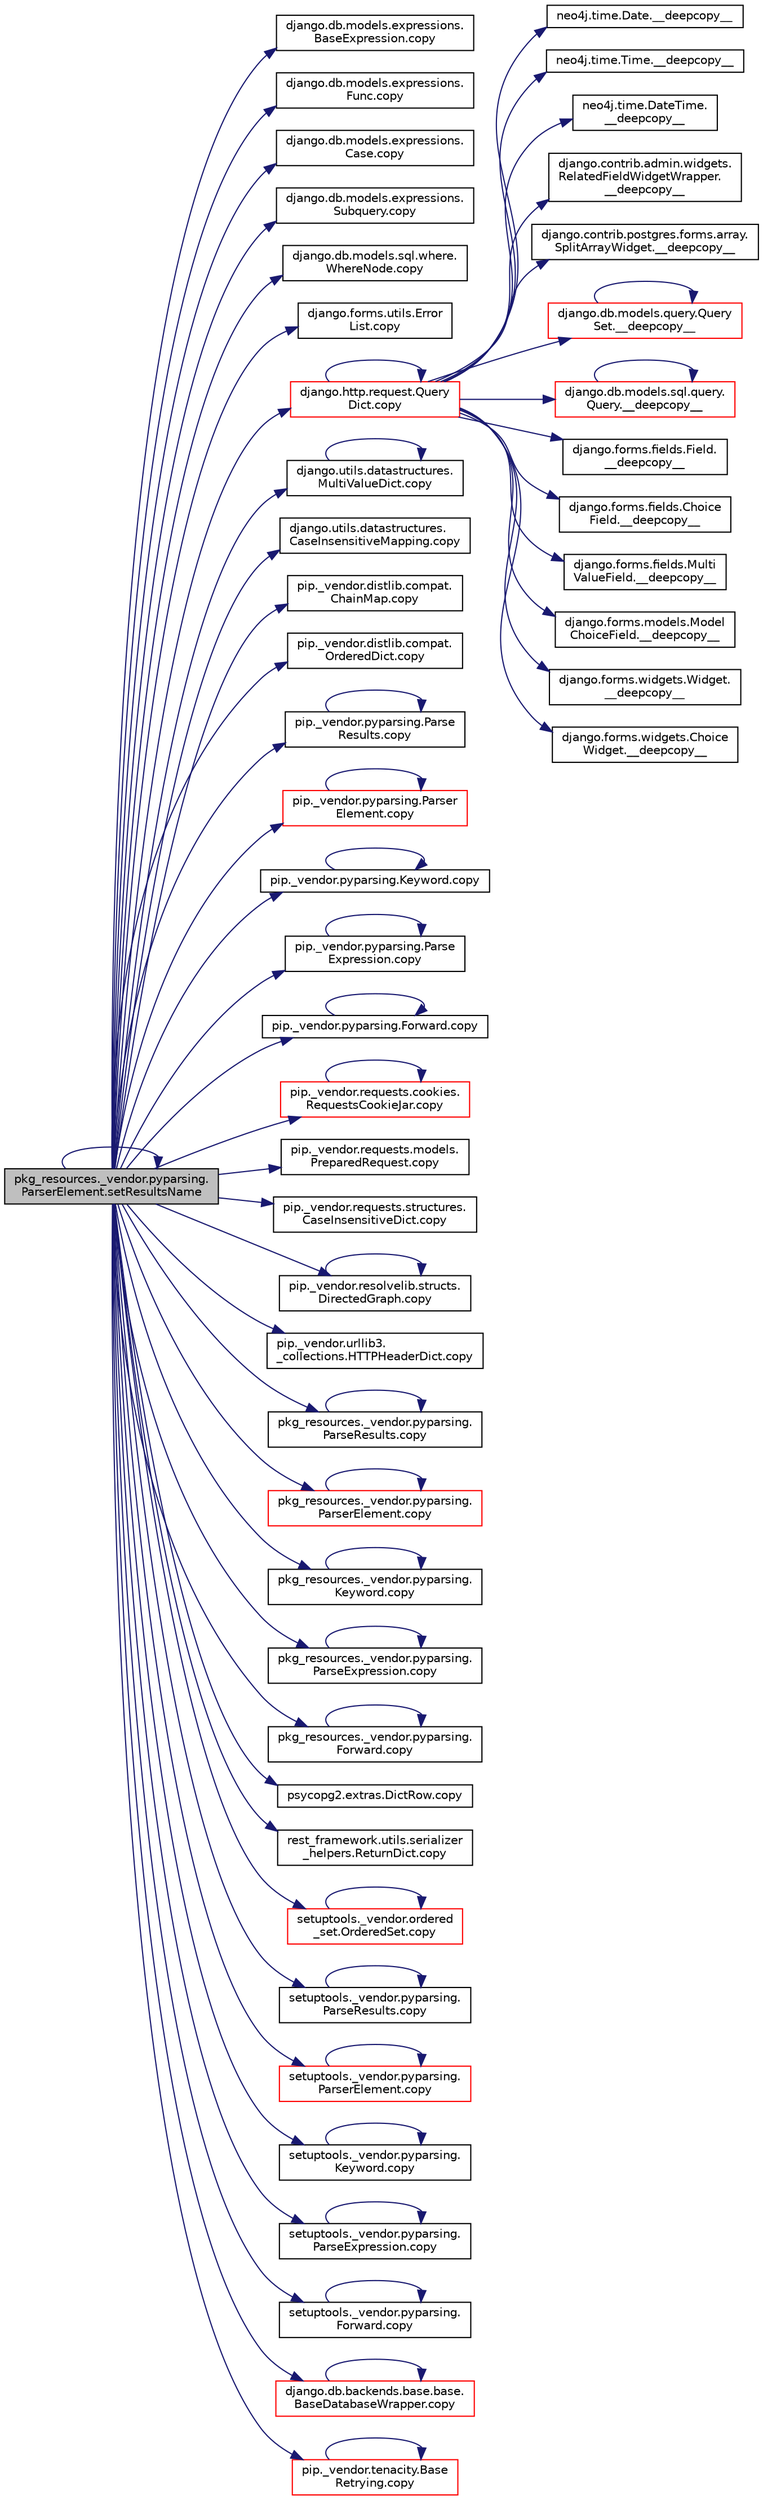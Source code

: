 digraph "pkg_resources._vendor.pyparsing.ParserElement.setResultsName"
{
 // LATEX_PDF_SIZE
  edge [fontname="Helvetica",fontsize="10",labelfontname="Helvetica",labelfontsize="10"];
  node [fontname="Helvetica",fontsize="10",shape=record];
  rankdir="LR";
  Node1 [label="pkg_resources._vendor.pyparsing.\lParserElement.setResultsName",height=0.2,width=0.4,color="black", fillcolor="grey75", style="filled", fontcolor="black",tooltip=" "];
  Node1 -> Node2 [color="midnightblue",fontsize="10",style="solid",fontname="Helvetica"];
  Node2 [label="django.db.models.expressions.\lBaseExpression.copy",height=0.2,width=0.4,color="black", fillcolor="white", style="filled",URL="$de/d6b/classdjango_1_1db_1_1models_1_1expressions_1_1_base_expression.html#afa2dc964631476d4b33896c1d8fbb291",tooltip=" "];
  Node1 -> Node3 [color="midnightblue",fontsize="10",style="solid",fontname="Helvetica"];
  Node3 [label="django.db.models.expressions.\lFunc.copy",height=0.2,width=0.4,color="black", fillcolor="white", style="filled",URL="$d8/d57/classdjango_1_1db_1_1models_1_1expressions_1_1_func.html#a46db61ba5b52127f08d7efb8b7d1ddd2",tooltip=" "];
  Node1 -> Node4 [color="midnightblue",fontsize="10",style="solid",fontname="Helvetica"];
  Node4 [label="django.db.models.expressions.\lCase.copy",height=0.2,width=0.4,color="black", fillcolor="white", style="filled",URL="$dc/dfd/classdjango_1_1db_1_1models_1_1expressions_1_1_case.html#aceed1eda89585762f9ab19160209a3d7",tooltip=" "];
  Node1 -> Node5 [color="midnightblue",fontsize="10",style="solid",fontname="Helvetica"];
  Node5 [label="django.db.models.expressions.\lSubquery.copy",height=0.2,width=0.4,color="black", fillcolor="white", style="filled",URL="$d9/dc7/classdjango_1_1db_1_1models_1_1expressions_1_1_subquery.html#a3b4faa6d47d163289d175dd11e0aeec8",tooltip=" "];
  Node1 -> Node6 [color="midnightblue",fontsize="10",style="solid",fontname="Helvetica"];
  Node6 [label="django.db.models.sql.where.\lWhereNode.copy",height=0.2,width=0.4,color="black", fillcolor="white", style="filled",URL="$db/da3/classdjango_1_1db_1_1models_1_1sql_1_1where_1_1_where_node.html#aca6b303a34ab7ee1b8f08ffbe3a74856",tooltip=" "];
  Node1 -> Node7 [color="midnightblue",fontsize="10",style="solid",fontname="Helvetica"];
  Node7 [label="django.forms.utils.Error\lList.copy",height=0.2,width=0.4,color="black", fillcolor="white", style="filled",URL="$da/def/classdjango_1_1forms_1_1utils_1_1_error_list.html#ad1519f3b1cd301dc53dce8a20258b660",tooltip=" "];
  Node1 -> Node8 [color="midnightblue",fontsize="10",style="solid",fontname="Helvetica"];
  Node8 [label="django.http.request.Query\lDict.copy",height=0.2,width=0.4,color="red", fillcolor="white", style="filled",URL="$d3/dd6/classdjango_1_1http_1_1request_1_1_query_dict.html#ae0e3cea351ea34f0e9139f73870da81e",tooltip=" "];
  Node8 -> Node9 [color="midnightblue",fontsize="10",style="solid",fontname="Helvetica"];
  Node9 [label="neo4j.time.Date.__deepcopy__",height=0.2,width=0.4,color="black", fillcolor="white", style="filled",URL="$d1/d6f/classneo4j_1_1time_1_1_date.html#a1ef89be8a7b1993f02bb0267c8c4ee37",tooltip=" "];
  Node8 -> Node10 [color="midnightblue",fontsize="10",style="solid",fontname="Helvetica"];
  Node10 [label="neo4j.time.Time.__deepcopy__",height=0.2,width=0.4,color="black", fillcolor="white", style="filled",URL="$db/d2a/classneo4j_1_1time_1_1_time.html#aa24d1dfef70b4976848f7c06b94ef234",tooltip=" "];
  Node8 -> Node11 [color="midnightblue",fontsize="10",style="solid",fontname="Helvetica"];
  Node11 [label="neo4j.time.DateTime.\l__deepcopy__",height=0.2,width=0.4,color="black", fillcolor="white", style="filled",URL="$d4/dcd/classneo4j_1_1time_1_1_date_time.html#a7b2862bdc94bc1dbcf220c896fd5f85c",tooltip=" "];
  Node8 -> Node12 [color="midnightblue",fontsize="10",style="solid",fontname="Helvetica"];
  Node12 [label="django.contrib.admin.widgets.\lRelatedFieldWidgetWrapper.\l__deepcopy__",height=0.2,width=0.4,color="black", fillcolor="white", style="filled",URL="$d0/df0/classdjango_1_1contrib_1_1admin_1_1widgets_1_1_related_field_widget_wrapper.html#ad065c20a49a827c7ec7a58d107b9c7a0",tooltip=" "];
  Node8 -> Node13 [color="midnightblue",fontsize="10",style="solid",fontname="Helvetica"];
  Node13 [label="django.contrib.postgres.forms.array.\lSplitArrayWidget.__deepcopy__",height=0.2,width=0.4,color="black", fillcolor="white", style="filled",URL="$d3/d50/classdjango_1_1contrib_1_1postgres_1_1forms_1_1array_1_1_split_array_widget.html#a605187e5bc3d790a53c0cc1f4b1b82fe",tooltip=" "];
  Node8 -> Node14 [color="midnightblue",fontsize="10",style="solid",fontname="Helvetica"];
  Node14 [label="django.db.models.query.Query\lSet.__deepcopy__",height=0.2,width=0.4,color="red", fillcolor="white", style="filled",URL="$dd/d94/classdjango_1_1db_1_1models_1_1query_1_1_query_set.html#a280d2ca40012f7711a9d604568dc45a5",tooltip="PYTHON MAGIC METHODS #."];
  Node14 -> Node14 [color="midnightblue",fontsize="10",style="solid",fontname="Helvetica"];
  Node8 -> Node47 [color="midnightblue",fontsize="10",style="solid",fontname="Helvetica"];
  Node47 [label="django.db.models.sql.query.\lQuery.__deepcopy__",height=0.2,width=0.4,color="red", fillcolor="white", style="filled",URL="$d6/d30/classdjango_1_1db_1_1models_1_1sql_1_1query_1_1_query.html#a47d0b39c5cf5d7f03c4ce7f394792e9e",tooltip=" "];
  Node47 -> Node47 [color="midnightblue",fontsize="10",style="solid",fontname="Helvetica"];
  Node8 -> Node5506 [color="midnightblue",fontsize="10",style="solid",fontname="Helvetica"];
  Node5506 [label="django.forms.fields.Field.\l__deepcopy__",height=0.2,width=0.4,color="black", fillcolor="white", style="filled",URL="$d2/d0d/classdjango_1_1forms_1_1fields_1_1_field.html#a2d39a693e06a6b0f1d1b9b75943fe735",tooltip=" "];
  Node8 -> Node5507 [color="midnightblue",fontsize="10",style="solid",fontname="Helvetica"];
  Node5507 [label="django.forms.fields.Choice\lField.__deepcopy__",height=0.2,width=0.4,color="black", fillcolor="white", style="filled",URL="$de/d1b/classdjango_1_1forms_1_1fields_1_1_choice_field.html#a0a30d82d0dd62440941d1832a904820a",tooltip=" "];
  Node8 -> Node5508 [color="midnightblue",fontsize="10",style="solid",fontname="Helvetica"];
  Node5508 [label="django.forms.fields.Multi\lValueField.__deepcopy__",height=0.2,width=0.4,color="black", fillcolor="white", style="filled",URL="$da/dea/classdjango_1_1forms_1_1fields_1_1_multi_value_field.html#aa2a133874c0882796db1c769be10a7aa",tooltip=" "];
  Node8 -> Node5509 [color="midnightblue",fontsize="10",style="solid",fontname="Helvetica"];
  Node5509 [label="django.forms.models.Model\lChoiceField.__deepcopy__",height=0.2,width=0.4,color="black", fillcolor="white", style="filled",URL="$d9/d46/classdjango_1_1forms_1_1models_1_1_model_choice_field.html#a9b7d6c0a491c8ab8c38e47bfc6221dfa",tooltip=" "];
  Node8 -> Node5510 [color="midnightblue",fontsize="10",style="solid",fontname="Helvetica"];
  Node5510 [label="django.forms.widgets.Widget.\l__deepcopy__",height=0.2,width=0.4,color="black", fillcolor="white", style="filled",URL="$d4/d5e/classdjango_1_1forms_1_1widgets_1_1_widget.html#ad2dc9b411479e81513cb9bda9a61dc1f",tooltip=" "];
  Node8 -> Node5511 [color="midnightblue",fontsize="10",style="solid",fontname="Helvetica"];
  Node5511 [label="django.forms.widgets.Choice\lWidget.__deepcopy__",height=0.2,width=0.4,color="black", fillcolor="white", style="filled",URL="$d5/d18/classdjango_1_1forms_1_1widgets_1_1_choice_widget.html#ac72e9a25cf0e98d3b1da711ed0e3d7ea",tooltip=" "];
  Node8 -> Node8 [color="midnightblue",fontsize="10",style="solid",fontname="Helvetica"];
  Node1 -> Node1520 [color="midnightblue",fontsize="10",style="solid",fontname="Helvetica"];
  Node1520 [label="django.utils.datastructures.\lMultiValueDict.copy",height=0.2,width=0.4,color="black", fillcolor="white", style="filled",URL="$d5/d02/classdjango_1_1utils_1_1datastructures_1_1_multi_value_dict.html#abdabfcb518a82359daae7eca32c1eb71",tooltip=" "];
  Node1520 -> Node1520 [color="midnightblue",fontsize="10",style="solid",fontname="Helvetica"];
  Node1 -> Node1521 [color="midnightblue",fontsize="10",style="solid",fontname="Helvetica"];
  Node1521 [label="django.utils.datastructures.\lCaseInsensitiveMapping.copy",height=0.2,width=0.4,color="black", fillcolor="white", style="filled",URL="$d4/dc5/classdjango_1_1utils_1_1datastructures_1_1_case_insensitive_mapping.html#a4d2b3c5a2b46d9c9345350692654d1ba",tooltip=" "];
  Node1 -> Node1522 [color="midnightblue",fontsize="10",style="solid",fontname="Helvetica"];
  Node1522 [label="pip._vendor.distlib.compat.\lChainMap.copy",height=0.2,width=0.4,color="black", fillcolor="white", style="filled",URL="$d2/d2d/classpip_1_1__vendor_1_1distlib_1_1compat_1_1_chain_map.html#a79bb031e9815e2b0758e592e77fee435",tooltip=" "];
  Node1 -> Node1523 [color="midnightblue",fontsize="10",style="solid",fontname="Helvetica"];
  Node1523 [label="pip._vendor.distlib.compat.\lOrderedDict.copy",height=0.2,width=0.4,color="black", fillcolor="white", style="filled",URL="$d8/dae/classpip_1_1__vendor_1_1distlib_1_1compat_1_1_ordered_dict.html#aeb6f65561b7f0b7502e895d21754dc87",tooltip=" "];
  Node1 -> Node1524 [color="midnightblue",fontsize="10",style="solid",fontname="Helvetica"];
  Node1524 [label="pip._vendor.pyparsing.Parse\lResults.copy",height=0.2,width=0.4,color="black", fillcolor="white", style="filled",URL="$d3/d5b/classpip_1_1__vendor_1_1pyparsing_1_1_parse_results.html#ad78b103022f20dd4457aea6f28db7cf3",tooltip=" "];
  Node1524 -> Node1524 [color="midnightblue",fontsize="10",style="solid",fontname="Helvetica"];
  Node1 -> Node1525 [color="midnightblue",fontsize="10",style="solid",fontname="Helvetica"];
  Node1525 [label="pip._vendor.pyparsing.Parser\lElement.copy",height=0.2,width=0.4,color="red", fillcolor="white", style="filled",URL="$df/d7f/classpip_1_1__vendor_1_1pyparsing_1_1_parser_element.html#a75be54cde38c4a6293d9518caf6fc43b",tooltip=" "];
  Node1525 -> Node1525 [color="midnightblue",fontsize="10",style="solid",fontname="Helvetica"];
  Node1 -> Node1554 [color="midnightblue",fontsize="10",style="solid",fontname="Helvetica"];
  Node1554 [label="pip._vendor.pyparsing.Keyword.copy",height=0.2,width=0.4,color="black", fillcolor="white", style="filled",URL="$d3/d6f/classpip_1_1__vendor_1_1pyparsing_1_1_keyword.html#afff45f4f834d3fd2e30847f31978fe81",tooltip=" "];
  Node1554 -> Node1554 [color="midnightblue",fontsize="10",style="solid",fontname="Helvetica"];
  Node1 -> Node1555 [color="midnightblue",fontsize="10",style="solid",fontname="Helvetica"];
  Node1555 [label="pip._vendor.pyparsing.Parse\lExpression.copy",height=0.2,width=0.4,color="black", fillcolor="white", style="filled",URL="$d3/d90/classpip_1_1__vendor_1_1pyparsing_1_1_parse_expression.html#a86fe5bce370ec91fa10691ae2b0cb07a",tooltip=" "];
  Node1555 -> Node1555 [color="midnightblue",fontsize="10",style="solid",fontname="Helvetica"];
  Node1 -> Node1556 [color="midnightblue",fontsize="10",style="solid",fontname="Helvetica"];
  Node1556 [label="pip._vendor.pyparsing.Forward.copy",height=0.2,width=0.4,color="black", fillcolor="white", style="filled",URL="$de/dd9/classpip_1_1__vendor_1_1pyparsing_1_1_forward.html#a7adf9a89cc8eee3ce83a1dc689bdeb7e",tooltip=" "];
  Node1556 -> Node1556 [color="midnightblue",fontsize="10",style="solid",fontname="Helvetica"];
  Node1 -> Node1557 [color="midnightblue",fontsize="10",style="solid",fontname="Helvetica"];
  Node1557 [label="pip._vendor.requests.cookies.\lRequestsCookieJar.copy",height=0.2,width=0.4,color="red", fillcolor="white", style="filled",URL="$d9/d08/classpip_1_1__vendor_1_1requests_1_1cookies_1_1_requests_cookie_jar.html#a801ff4488eff857bc42bd3bf58972ad3",tooltip=" "];
  Node1557 -> Node1557 [color="midnightblue",fontsize="10",style="solid",fontname="Helvetica"];
  Node1 -> Node1559 [color="midnightblue",fontsize="10",style="solid",fontname="Helvetica"];
  Node1559 [label="pip._vendor.requests.models.\lPreparedRequest.copy",height=0.2,width=0.4,color="black", fillcolor="white", style="filled",URL="$d2/d5c/classpip_1_1__vendor_1_1requests_1_1models_1_1_prepared_request.html#a5b5d99f03817bf8a966f5e83fcd099d3",tooltip=" "];
  Node1 -> Node1560 [color="midnightblue",fontsize="10",style="solid",fontname="Helvetica"];
  Node1560 [label="pip._vendor.requests.structures.\lCaseInsensitiveDict.copy",height=0.2,width=0.4,color="black", fillcolor="white", style="filled",URL="$d3/de3/classpip_1_1__vendor_1_1requests_1_1structures_1_1_case_insensitive_dict.html#ab09b26ce2f2055bd81f41caa028d0a0d",tooltip=" "];
  Node1 -> Node1561 [color="midnightblue",fontsize="10",style="solid",fontname="Helvetica"];
  Node1561 [label="pip._vendor.resolvelib.structs.\lDirectedGraph.copy",height=0.2,width=0.4,color="black", fillcolor="white", style="filled",URL="$df/de0/classpip_1_1__vendor_1_1resolvelib_1_1structs_1_1_directed_graph.html#ab09f3a6d77cd6cd7054fd4910e89ce9a",tooltip=" "];
  Node1561 -> Node1561 [color="midnightblue",fontsize="10",style="solid",fontname="Helvetica"];
  Node1 -> Node1562 [color="midnightblue",fontsize="10",style="solid",fontname="Helvetica"];
  Node1562 [label="pip._vendor.urllib3.\l_collections.HTTPHeaderDict.copy",height=0.2,width=0.4,color="black", fillcolor="white", style="filled",URL="$d8/dc7/classpip_1_1__vendor_1_1urllib3_1_1__collections_1_1_h_t_t_p_header_dict.html#ab5c4bd378ca90dc502b78b3664f50b94",tooltip=" "];
  Node1 -> Node1563 [color="midnightblue",fontsize="10",style="solid",fontname="Helvetica"];
  Node1563 [label="pkg_resources._vendor.pyparsing.\lParseResults.copy",height=0.2,width=0.4,color="black", fillcolor="white", style="filled",URL="$d3/d93/classpkg__resources_1_1__vendor_1_1pyparsing_1_1_parse_results.html#a2a61c21c96962723ec37cbbec5f3e583",tooltip=" "];
  Node1563 -> Node1563 [color="midnightblue",fontsize="10",style="solid",fontname="Helvetica"];
  Node1 -> Node1564 [color="midnightblue",fontsize="10",style="solid",fontname="Helvetica"];
  Node1564 [label="pkg_resources._vendor.pyparsing.\lParserElement.copy",height=0.2,width=0.4,color="red", fillcolor="white", style="filled",URL="$de/df0/classpkg__resources_1_1__vendor_1_1pyparsing_1_1_parser_element.html#a4bd956ef315744a6fda3bfa660121750",tooltip=" "];
  Node1564 -> Node1564 [color="midnightblue",fontsize="10",style="solid",fontname="Helvetica"];
  Node1 -> Node1568 [color="midnightblue",fontsize="10",style="solid",fontname="Helvetica"];
  Node1568 [label="pkg_resources._vendor.pyparsing.\lKeyword.copy",height=0.2,width=0.4,color="black", fillcolor="white", style="filled",URL="$d2/d24/classpkg__resources_1_1__vendor_1_1pyparsing_1_1_keyword.html#a52488aef63a7f6685d6f7f647c571fec",tooltip=" "];
  Node1568 -> Node1568 [color="midnightblue",fontsize="10",style="solid",fontname="Helvetica"];
  Node1 -> Node1569 [color="midnightblue",fontsize="10",style="solid",fontname="Helvetica"];
  Node1569 [label="pkg_resources._vendor.pyparsing.\lParseExpression.copy",height=0.2,width=0.4,color="black", fillcolor="white", style="filled",URL="$d4/d3a/classpkg__resources_1_1__vendor_1_1pyparsing_1_1_parse_expression.html#a933c4e7e560659c0b4db924fc3ee65bf",tooltip=" "];
  Node1569 -> Node1569 [color="midnightblue",fontsize="10",style="solid",fontname="Helvetica"];
  Node1 -> Node1570 [color="midnightblue",fontsize="10",style="solid",fontname="Helvetica"];
  Node1570 [label="pkg_resources._vendor.pyparsing.\lForward.copy",height=0.2,width=0.4,color="black", fillcolor="white", style="filled",URL="$da/d8a/classpkg__resources_1_1__vendor_1_1pyparsing_1_1_forward.html#a6fbcb53f442c389dce526b5e503c48a6",tooltip=" "];
  Node1570 -> Node1570 [color="midnightblue",fontsize="10",style="solid",fontname="Helvetica"];
  Node1 -> Node1571 [color="midnightblue",fontsize="10",style="solid",fontname="Helvetica"];
  Node1571 [label="psycopg2.extras.DictRow.copy",height=0.2,width=0.4,color="black", fillcolor="white", style="filled",URL="$dc/d7b/classpsycopg2_1_1extras_1_1_dict_row.html#ad8635e0a7849a196e38b232c83cf5af3",tooltip=" "];
  Node1 -> Node1572 [color="midnightblue",fontsize="10",style="solid",fontname="Helvetica"];
  Node1572 [label="rest_framework.utils.serializer\l_helpers.ReturnDict.copy",height=0.2,width=0.4,color="black", fillcolor="white", style="filled",URL="$d5/d3a/classrest__framework_1_1utils_1_1serializer__helpers_1_1_return_dict.html#acf2178cabe9985c090aae274dc9fe991",tooltip=" "];
  Node1 -> Node1573 [color="midnightblue",fontsize="10",style="solid",fontname="Helvetica"];
  Node1573 [label="setuptools._vendor.ordered\l_set.OrderedSet.copy",height=0.2,width=0.4,color="red", fillcolor="white", style="filled",URL="$d0/d40/classsetuptools_1_1__vendor_1_1ordered__set_1_1_ordered_set.html#a84224c403039b9dac5d2794d85073053",tooltip=" "];
  Node1573 -> Node1573 [color="midnightblue",fontsize="10",style="solid",fontname="Helvetica"];
  Node1 -> Node2210 [color="midnightblue",fontsize="10",style="solid",fontname="Helvetica"];
  Node2210 [label="setuptools._vendor.pyparsing.\lParseResults.copy",height=0.2,width=0.4,color="black", fillcolor="white", style="filled",URL="$df/d77/classsetuptools_1_1__vendor_1_1pyparsing_1_1_parse_results.html#a5783f341eb651c8c6e2f3b0713afe18b",tooltip=" "];
  Node2210 -> Node2210 [color="midnightblue",fontsize="10",style="solid",fontname="Helvetica"];
  Node1 -> Node2211 [color="midnightblue",fontsize="10",style="solid",fontname="Helvetica"];
  Node2211 [label="setuptools._vendor.pyparsing.\lParserElement.copy",height=0.2,width=0.4,color="red", fillcolor="white", style="filled",URL="$d9/d25/classsetuptools_1_1__vendor_1_1pyparsing_1_1_parser_element.html#a8bb074071dc9fc5f473a5e93459b8ddb",tooltip=" "];
  Node2211 -> Node2211 [color="midnightblue",fontsize="10",style="solid",fontname="Helvetica"];
  Node1 -> Node2215 [color="midnightblue",fontsize="10",style="solid",fontname="Helvetica"];
  Node2215 [label="setuptools._vendor.pyparsing.\lKeyword.copy",height=0.2,width=0.4,color="black", fillcolor="white", style="filled",URL="$db/d21/classsetuptools_1_1__vendor_1_1pyparsing_1_1_keyword.html#a4755042f0debfca0e86a468001a77957",tooltip=" "];
  Node2215 -> Node2215 [color="midnightblue",fontsize="10",style="solid",fontname="Helvetica"];
  Node1 -> Node2216 [color="midnightblue",fontsize="10",style="solid",fontname="Helvetica"];
  Node2216 [label="setuptools._vendor.pyparsing.\lParseExpression.copy",height=0.2,width=0.4,color="black", fillcolor="white", style="filled",URL="$d5/d4b/classsetuptools_1_1__vendor_1_1pyparsing_1_1_parse_expression.html#a89003b24141914059976d66bd492f161",tooltip=" "];
  Node2216 -> Node2216 [color="midnightblue",fontsize="10",style="solid",fontname="Helvetica"];
  Node1 -> Node2217 [color="midnightblue",fontsize="10",style="solid",fontname="Helvetica"];
  Node2217 [label="setuptools._vendor.pyparsing.\lForward.copy",height=0.2,width=0.4,color="black", fillcolor="white", style="filled",URL="$d2/ddc/classsetuptools_1_1__vendor_1_1pyparsing_1_1_forward.html#ab4bece014b10ec330acf69fb8aaa36ab",tooltip=" "];
  Node2217 -> Node2217 [color="midnightblue",fontsize="10",style="solid",fontname="Helvetica"];
  Node1 -> Node516 [color="midnightblue",fontsize="10",style="solid",fontname="Helvetica"];
  Node516 [label="django.db.backends.base.base.\lBaseDatabaseWrapper.copy",height=0.2,width=0.4,color="red", fillcolor="white", style="filled",URL="$d2/d62/classdjango_1_1db_1_1backends_1_1base_1_1base_1_1_base_database_wrapper.html#a0957cec6cdc61cd177397273bb476834",tooltip=" "];
  Node516 -> Node516 [color="midnightblue",fontsize="10",style="solid",fontname="Helvetica"];
  Node1 -> Node2218 [color="midnightblue",fontsize="10",style="solid",fontname="Helvetica"];
  Node2218 [label="pip._vendor.tenacity.Base\lRetrying.copy",height=0.2,width=0.4,color="red", fillcolor="white", style="filled",URL="$d2/d69/classpip_1_1__vendor_1_1tenacity_1_1_base_retrying.html#ab5c09e65ae6e2adebba1441b10bd57a9",tooltip=" "];
  Node2218 -> Node2218 [color="midnightblue",fontsize="10",style="solid",fontname="Helvetica"];
  Node1 -> Node1 [color="midnightblue",fontsize="10",style="solid",fontname="Helvetica"];
}
